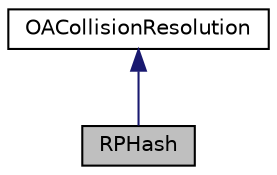 digraph "RPHash"
{
 // LATEX_PDF_SIZE
  edge [fontname="Helvetica",fontsize="10",labelfontname="Helvetica",labelfontsize="10"];
  node [fontname="Helvetica",fontsize="10",shape=record];
  Node1 [label="RPHash",height=0.2,width=0.4,color="black", fillcolor="grey75", style="filled", fontcolor="black",tooltip="Models an Universal Family hash function using random probing to resolve collisions."];
  Node2 -> Node1 [dir="back",color="midnightblue",fontsize="10",style="solid"];
  Node2 [label="OACollisionResolution",height=0.2,width=0.4,color="black", fillcolor="white", style="filled",URL="$classOACollisionResolution.html",tooltip="Base class for Open Addressing Collision Resolution algorithms. *."];
}
